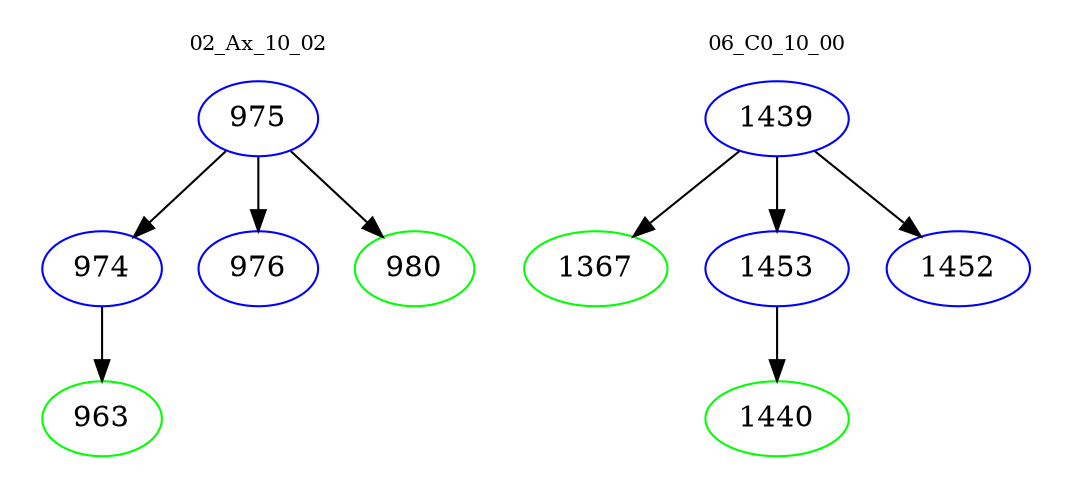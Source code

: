 digraph{
subgraph cluster_0 {
color = white
label = "02_Ax_10_02";
fontsize=10;
T0_975 [label="975", color="blue"]
T0_975 -> T0_974 [color="black"]
T0_974 [label="974", color="blue"]
T0_974 -> T0_963 [color="black"]
T0_963 [label="963", color="green"]
T0_975 -> T0_976 [color="black"]
T0_976 [label="976", color="blue"]
T0_975 -> T0_980 [color="black"]
T0_980 [label="980", color="green"]
}
subgraph cluster_1 {
color = white
label = "06_C0_10_00";
fontsize=10;
T1_1439 [label="1439", color="blue"]
T1_1439 -> T1_1367 [color="black"]
T1_1367 [label="1367", color="green"]
T1_1439 -> T1_1453 [color="black"]
T1_1453 [label="1453", color="blue"]
T1_1453 -> T1_1440 [color="black"]
T1_1440 [label="1440", color="green"]
T1_1439 -> T1_1452 [color="black"]
T1_1452 [label="1452", color="blue"]
}
}
